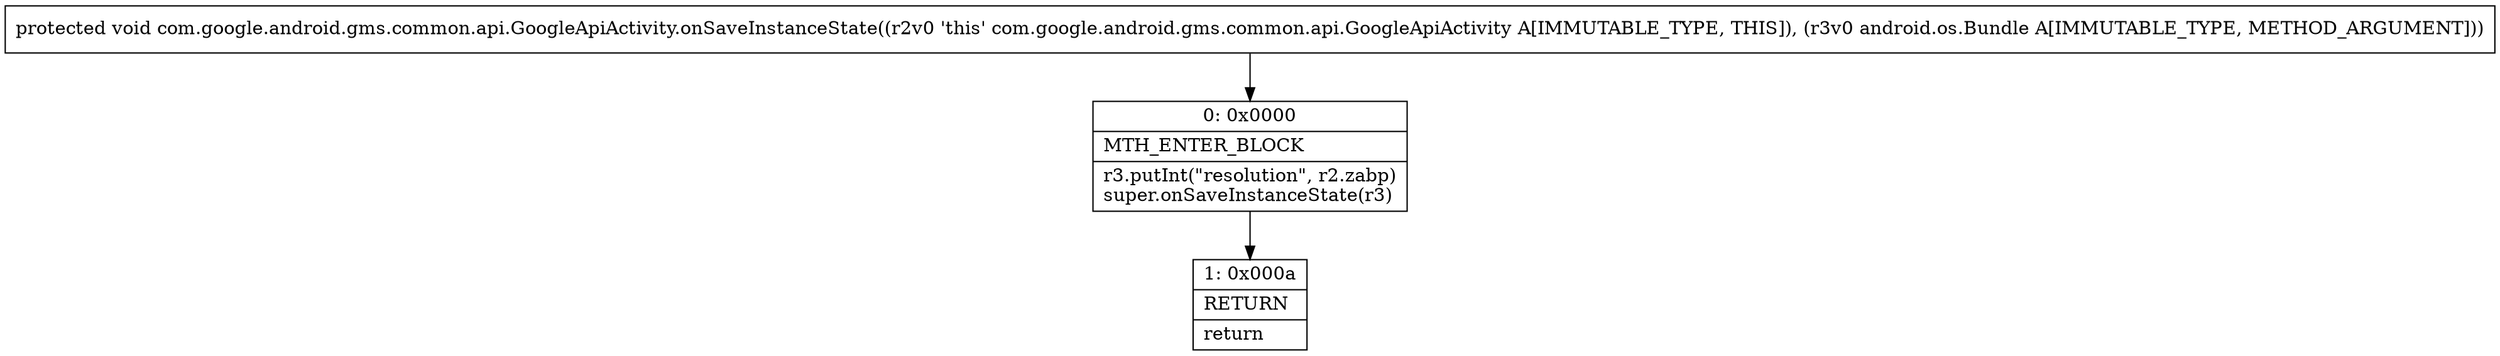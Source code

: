 digraph "CFG forcom.google.android.gms.common.api.GoogleApiActivity.onSaveInstanceState(Landroid\/os\/Bundle;)V" {
Node_0 [shape=record,label="{0\:\ 0x0000|MTH_ENTER_BLOCK\l|r3.putInt(\"resolution\", r2.zabp)\lsuper.onSaveInstanceState(r3)\l}"];
Node_1 [shape=record,label="{1\:\ 0x000a|RETURN\l|return\l}"];
MethodNode[shape=record,label="{protected void com.google.android.gms.common.api.GoogleApiActivity.onSaveInstanceState((r2v0 'this' com.google.android.gms.common.api.GoogleApiActivity A[IMMUTABLE_TYPE, THIS]), (r3v0 android.os.Bundle A[IMMUTABLE_TYPE, METHOD_ARGUMENT])) }"];
MethodNode -> Node_0;
Node_0 -> Node_1;
}

